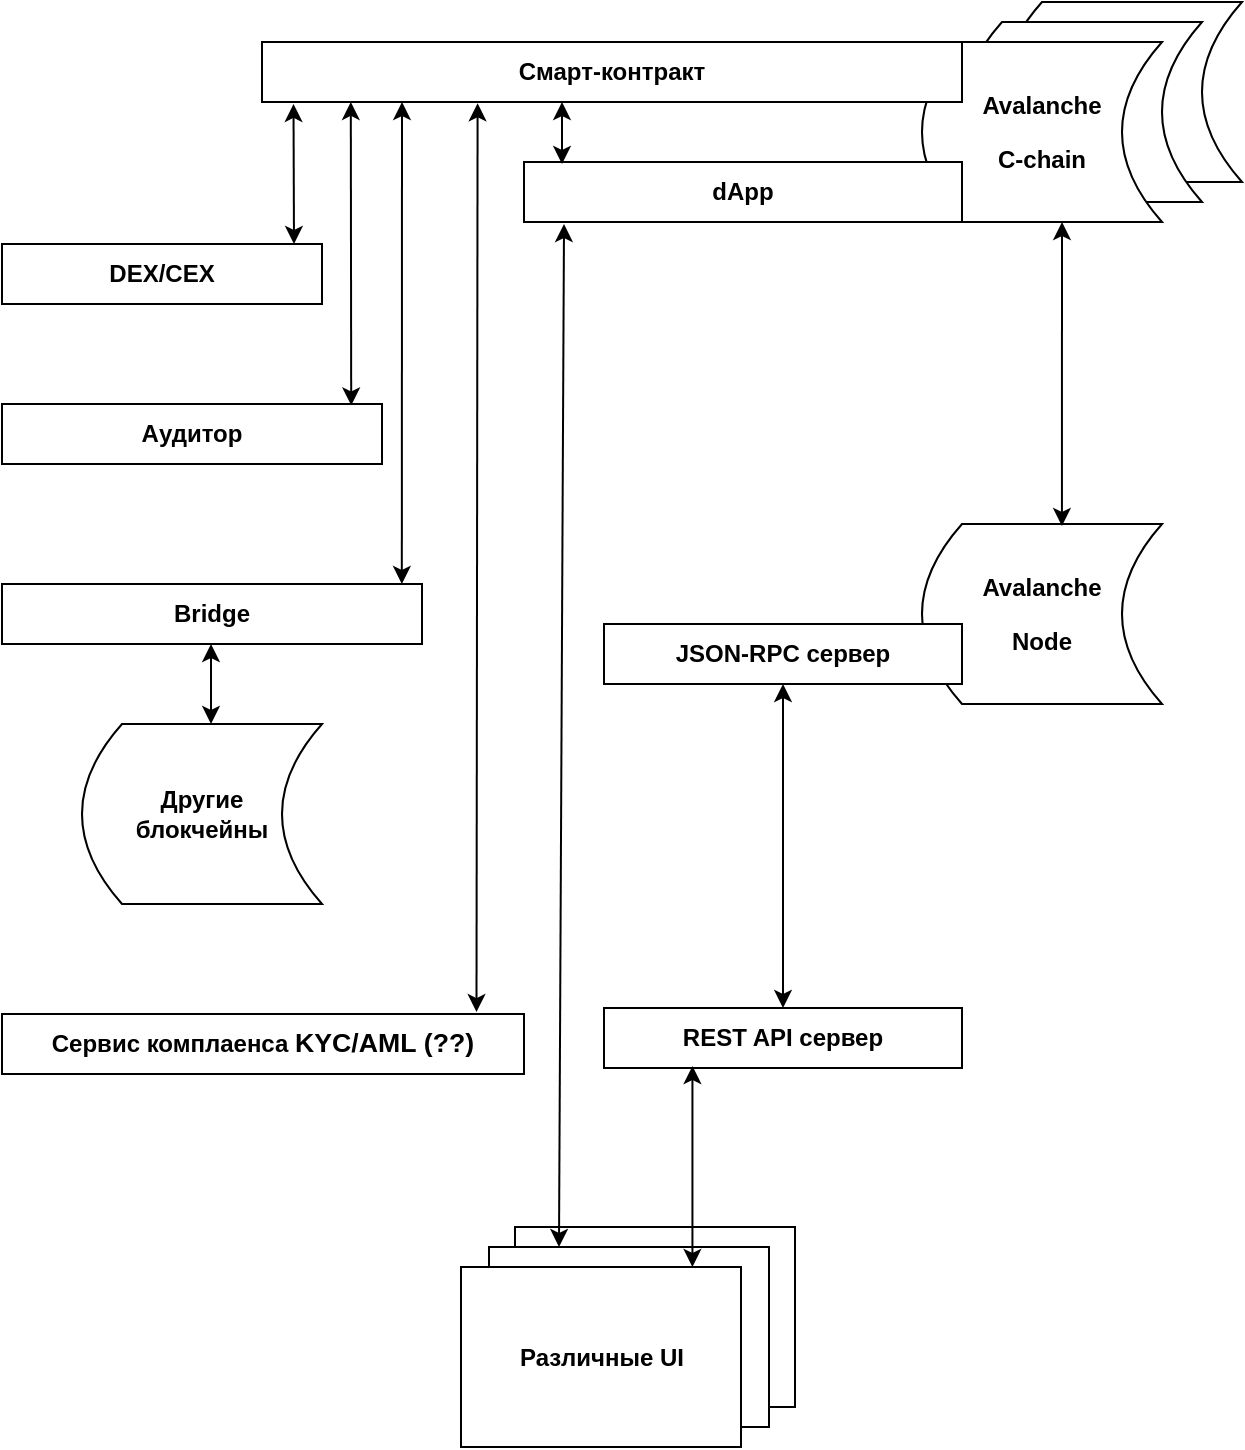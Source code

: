 <mxfile version="22.1.8" type="github">
  <diagram name="Страница — 1" id="yby_Cb1ldXEhW4t7scRq">
    <mxGraphModel dx="1386" dy="783" grid="1" gridSize="10" guides="1" tooltips="1" connect="1" arrows="1" fold="1" page="1" pageScale="1" pageWidth="827" pageHeight="1169" math="0" shadow="0">
      <root>
        <mxCell id="0" />
        <mxCell id="1" parent="0" />
        <mxCell id="FgHNt3G3QbwC-B-KgTd8-9" value="&lt;p align=&quot;center&quot; class=&quot;MsoNormal&quot;&gt;&lt;br&gt;&lt;/p&gt;" style="shape=dataStorage;whiteSpace=wrap;html=1;fixedSize=1;" parent="1" vertex="1">
          <mxGeometry x="580" y="79" width="120" height="90" as="geometry" />
        </mxCell>
        <mxCell id="FgHNt3G3QbwC-B-KgTd8-8" value="&lt;p align=&quot;center&quot; class=&quot;MsoNormal&quot;&gt;&lt;br&gt;&lt;/p&gt;" style="shape=dataStorage;whiteSpace=wrap;html=1;fixedSize=1;" parent="1" vertex="1">
          <mxGeometry x="560" y="89" width="120" height="90" as="geometry" />
        </mxCell>
        <mxCell id="FgHNt3G3QbwC-B-KgTd8-5" value="&lt;p align=&quot;center&quot; class=&quot;MsoNormal&quot;&gt;&lt;b&gt;Avalanche &lt;/b&gt;&lt;/p&gt;&lt;p align=&quot;center&quot; class=&quot;MsoNormal&quot;&gt;&lt;b&gt;&lt;span lang=&quot;EN-US&quot;&gt;C-chain&lt;/span&gt;&lt;/b&gt;&lt;/p&gt;" style="shape=dataStorage;whiteSpace=wrap;html=1;fixedSize=1;" parent="1" vertex="1">
          <mxGeometry x="540" y="99" width="120" height="90" as="geometry" />
        </mxCell>
        <mxCell id="FgHNt3G3QbwC-B-KgTd8-6" value="&lt;p align=&quot;center&quot; class=&quot;MsoNormal&quot;&gt;&lt;b&gt;Смарт-контракт&lt;/b&gt;&lt;/p&gt;" style="rounded=0;whiteSpace=wrap;html=1;" parent="1" vertex="1">
          <mxGeometry x="210" y="99" width="350" height="30" as="geometry" />
        </mxCell>
        <mxCell id="FgHNt3G3QbwC-B-KgTd8-12" value="&lt;p align=&quot;center&quot; class=&quot;MsoNormal&quot;&gt;&lt;b&gt;Avalanche &lt;/b&gt;&lt;/p&gt;&lt;p align=&quot;center&quot; class=&quot;MsoNormal&quot;&gt;&lt;b&gt;&lt;span lang=&quot;EN-US&quot;&gt;Node&lt;/span&gt;&lt;/b&gt;&lt;/p&gt;" style="shape=dataStorage;whiteSpace=wrap;html=1;fixedSize=1;" parent="1" vertex="1">
          <mxGeometry x="540" y="340" width="120" height="90" as="geometry" />
        </mxCell>
        <mxCell id="FgHNt3G3QbwC-B-KgTd8-13" value="&lt;p align=&quot;center&quot; class=&quot;MsoNormal&quot;&gt;&lt;b&gt;JSON-RPC сервер&lt;/b&gt;&lt;/p&gt;" style="rounded=0;whiteSpace=wrap;html=1;" parent="1" vertex="1">
          <mxGeometry x="381" y="390" width="179" height="30" as="geometry" />
        </mxCell>
        <mxCell id="FgHNt3G3QbwC-B-KgTd8-14" value="&lt;p align=&quot;center&quot; class=&quot;MsoNormal&quot;&gt;&lt;b&gt;REST API сервер&lt;/b&gt;&lt;/p&gt;" style="rounded=0;whiteSpace=wrap;html=1;" parent="1" vertex="1">
          <mxGeometry x="381" y="582" width="179" height="30" as="geometry" />
        </mxCell>
        <mxCell id="FgHNt3G3QbwC-B-KgTd8-18" value="&lt;p align=&quot;center&quot; class=&quot;MsoNormal&quot;&gt;&lt;br&gt;&lt;/p&gt;" style="rounded=0;whiteSpace=wrap;html=1;" parent="1" vertex="1">
          <mxGeometry x="336.5" y="691.5" width="140" height="90" as="geometry" />
        </mxCell>
        <mxCell id="FgHNt3G3QbwC-B-KgTd8-19" value="&lt;p align=&quot;center&quot; class=&quot;MsoNormal&quot;&gt;&lt;br&gt;&lt;/p&gt;" style="rounded=0;whiteSpace=wrap;html=1;" parent="1" vertex="1">
          <mxGeometry x="323.5" y="701.5" width="140" height="90" as="geometry" />
        </mxCell>
        <mxCell id="FgHNt3G3QbwC-B-KgTd8-20" value="&lt;p align=&quot;center&quot; class=&quot;MsoNormal&quot;&gt;&lt;b&gt;Различные UI&lt;/b&gt;&lt;/p&gt;" style="rounded=0;whiteSpace=wrap;html=1;" parent="1" vertex="1">
          <mxGeometry x="309.5" y="711.5" width="140" height="90" as="geometry" />
        </mxCell>
        <mxCell id="FgHNt3G3QbwC-B-KgTd8-23" value="" style="endArrow=classic;startArrow=classic;html=1;rounded=0;exitX=0.5;exitY=0;exitDx=0;exitDy=0;entryX=0.397;entryY=0.967;entryDx=0;entryDy=0;entryPerimeter=0;" parent="1" edge="1">
          <mxGeometry width="50" height="50" relative="1" as="geometry">
            <mxPoint x="425.21" y="711.5" as="sourcePoint" />
            <mxPoint x="425.228" y="611.01" as="targetPoint" />
          </mxGeometry>
        </mxCell>
        <mxCell id="FgHNt3G3QbwC-B-KgTd8-24" value="" style="endArrow=classic;startArrow=classic;html=1;rounded=0;entryX=0.5;entryY=1;entryDx=0;entryDy=0;exitX=0.5;exitY=0;exitDx=0;exitDy=0;" parent="1" source="FgHNt3G3QbwC-B-KgTd8-14" target="FgHNt3G3QbwC-B-KgTd8-13" edge="1">
          <mxGeometry width="50" height="50" relative="1" as="geometry">
            <mxPoint x="463" y="500" as="sourcePoint" />
            <mxPoint x="462.5" y="420" as="targetPoint" />
          </mxGeometry>
        </mxCell>
        <mxCell id="FgHNt3G3QbwC-B-KgTd8-25" value="" style="endArrow=classic;startArrow=classic;html=1;rounded=0;entryX=0.397;entryY=0.967;entryDx=0;entryDy=0;entryPerimeter=0;exitX=0.583;exitY=0.011;exitDx=0;exitDy=0;exitPerimeter=0;" parent="1" source="FgHNt3G3QbwC-B-KgTd8-12" edge="1">
          <mxGeometry width="50" height="50" relative="1" as="geometry">
            <mxPoint x="610.5" y="269" as="sourcePoint" />
            <mxPoint x="610" y="189" as="targetPoint" />
          </mxGeometry>
        </mxCell>
        <mxCell id="FgHNt3G3QbwC-B-KgTd8-26" value="&lt;p align=&quot;center&quot; class=&quot;MsoNormal&quot;&gt;&lt;b&gt;Сервис комплаенса &lt;/b&gt;&lt;b&gt;&lt;span style=&quot;font-size:10.0pt;line-height:107%;mso-ansi-language:EN-US&quot; lang=&quot;EN-US&quot;&gt;KYC/AML&lt;/span&gt;&lt;/b&gt;&lt;b&gt;&lt;span style=&quot;font-size:10.0pt;line-height:107%&quot;&gt; (??)&lt;/span&gt;&lt;/b&gt;&lt;/p&gt;" style="rounded=0;whiteSpace=wrap;html=1;" parent="1" vertex="1">
          <mxGeometry x="80" y="585" width="261" height="30" as="geometry" />
        </mxCell>
        <mxCell id="FgHNt3G3QbwC-B-KgTd8-27" value="" style="endArrow=classic;startArrow=classic;html=1;rounded=0;exitX=0.909;exitY=-0.033;exitDx=0;exitDy=0;exitPerimeter=0;entryX=0.308;entryY=1.022;entryDx=0;entryDy=0;entryPerimeter=0;" parent="1" source="FgHNt3G3QbwC-B-KgTd8-26" target="FgHNt3G3QbwC-B-KgTd8-6" edge="1">
          <mxGeometry width="50" height="50" relative="1" as="geometry">
            <mxPoint x="321" y="270" as="sourcePoint" />
            <mxPoint x="320" y="140" as="targetPoint" />
          </mxGeometry>
        </mxCell>
        <mxCell id="FgHNt3G3QbwC-B-KgTd8-28" value="&lt;p align=&quot;center&quot; class=&quot;MsoNormal&quot;&gt;&lt;b&gt;dApp&lt;/b&gt;&lt;/p&gt;" style="rounded=0;whiteSpace=wrap;html=1;" parent="1" vertex="1">
          <mxGeometry x="341" y="159" width="219" height="30" as="geometry" />
        </mxCell>
        <mxCell id="FgHNt3G3QbwC-B-KgTd8-29" value="" style="endArrow=classic;startArrow=classic;html=1;rounded=0;exitX=0.25;exitY=0;exitDx=0;exitDy=0;" parent="1" source="FgHNt3G3QbwC-B-KgTd8-19" edge="1">
          <mxGeometry width="50" height="50" relative="1" as="geometry">
            <mxPoint x="361" y="428" as="sourcePoint" />
            <mxPoint x="361" y="190" as="targetPoint" />
          </mxGeometry>
        </mxCell>
        <mxCell id="FgHNt3G3QbwC-B-KgTd8-30" value="&lt;p align=&quot;center&quot; class=&quot;MsoNormal&quot;&gt;&lt;b&gt;DEX/CEX&lt;/b&gt;&lt;/p&gt;" style="rounded=0;whiteSpace=wrap;html=1;" parent="1" vertex="1">
          <mxGeometry x="80" y="200" width="160" height="30" as="geometry" />
        </mxCell>
        <mxCell id="FgHNt3G3QbwC-B-KgTd8-32" value="" style="endArrow=classic;startArrow=classic;html=1;rounded=0;exitX=0.903;exitY=0.023;exitDx=0;exitDy=0;entryX=0.144;entryY=0.999;entryDx=0;entryDy=0;entryPerimeter=0;exitPerimeter=0;" parent="1" edge="1">
          <mxGeometry width="50" height="50" relative="1" as="geometry">
            <mxPoint x="254.6" y="280.69" as="sourcePoint" />
            <mxPoint x="254.4" y="128.97" as="targetPoint" />
          </mxGeometry>
        </mxCell>
        <mxCell id="FgHNt3G3QbwC-B-KgTd8-33" value="&lt;p align=&quot;center&quot; class=&quot;MsoNormal&quot;&gt;&lt;b&gt;Аудитор&lt;/b&gt;&lt;/p&gt;" style="rounded=0;whiteSpace=wrap;html=1;" parent="1" vertex="1">
          <mxGeometry x="80" y="280" width="190" height="30" as="geometry" />
        </mxCell>
        <mxCell id="FgHNt3G3QbwC-B-KgTd8-34" value="" style="endArrow=classic;startArrow=classic;html=1;rounded=0;entryX=0.045;entryY=1.033;entryDx=0;entryDy=0;entryPerimeter=0;" parent="1" target="FgHNt3G3QbwC-B-KgTd8-6" edge="1">
          <mxGeometry width="50" height="50" relative="1" as="geometry">
            <mxPoint x="226" y="200" as="sourcePoint" />
            <mxPoint x="225.678" y="139" as="targetPoint" />
          </mxGeometry>
        </mxCell>
        <mxCell id="FgHNt3G3QbwC-B-KgTd8-35" value="" style="endArrow=classic;startArrow=classic;html=1;rounded=0;entryX=0.045;entryY=1.033;entryDx=0;entryDy=0;entryPerimeter=0;" parent="1" edge="1">
          <mxGeometry width="50" height="50" relative="1" as="geometry">
            <mxPoint x="360" y="160" as="sourcePoint" />
            <mxPoint x="360" y="129" as="targetPoint" />
          </mxGeometry>
        </mxCell>
        <mxCell id="9PM7yvp-q5oAq8wCGYlE-1" value="&lt;p align=&quot;center&quot; class=&quot;MsoNormal&quot;&gt;&lt;b&gt;Bridge&lt;/b&gt;&lt;/p&gt;" style="rounded=0;whiteSpace=wrap;html=1;" vertex="1" parent="1">
          <mxGeometry x="80" y="370" width="210" height="30" as="geometry" />
        </mxCell>
        <mxCell id="9PM7yvp-q5oAq8wCGYlE-2" value="" style="endArrow=classic;startArrow=classic;html=1;rounded=0;exitX=0.952;exitY=0;exitDx=0;exitDy=0;entryX=0.144;entryY=0.999;entryDx=0;entryDy=0;entryPerimeter=0;exitPerimeter=0;" edge="1" parent="1" source="9PM7yvp-q5oAq8wCGYlE-1">
          <mxGeometry width="50" height="50" relative="1" as="geometry">
            <mxPoint x="280.2" y="280.72" as="sourcePoint" />
            <mxPoint x="280.0" y="129.0" as="targetPoint" />
          </mxGeometry>
        </mxCell>
        <mxCell id="9PM7yvp-q5oAq8wCGYlE-3" value="&lt;p align=&quot;center&quot; class=&quot;MsoNormal&quot;&gt;&lt;b&gt;Другие &lt;br&gt;блокчейны&lt;/b&gt;&lt;/p&gt;" style="shape=dataStorage;whiteSpace=wrap;html=1;fixedSize=1;" vertex="1" parent="1">
          <mxGeometry x="120" y="440" width="120" height="90" as="geometry" />
        </mxCell>
        <mxCell id="9PM7yvp-q5oAq8wCGYlE-5" value="" style="endArrow=classic;startArrow=classic;html=1;rounded=0;entryX=0.045;entryY=1.033;entryDx=0;entryDy=0;entryPerimeter=0;" edge="1" parent="1">
          <mxGeometry width="50" height="50" relative="1" as="geometry">
            <mxPoint x="184.5" y="440" as="sourcePoint" />
            <mxPoint x="184.5" y="400" as="targetPoint" />
          </mxGeometry>
        </mxCell>
      </root>
    </mxGraphModel>
  </diagram>
</mxfile>
